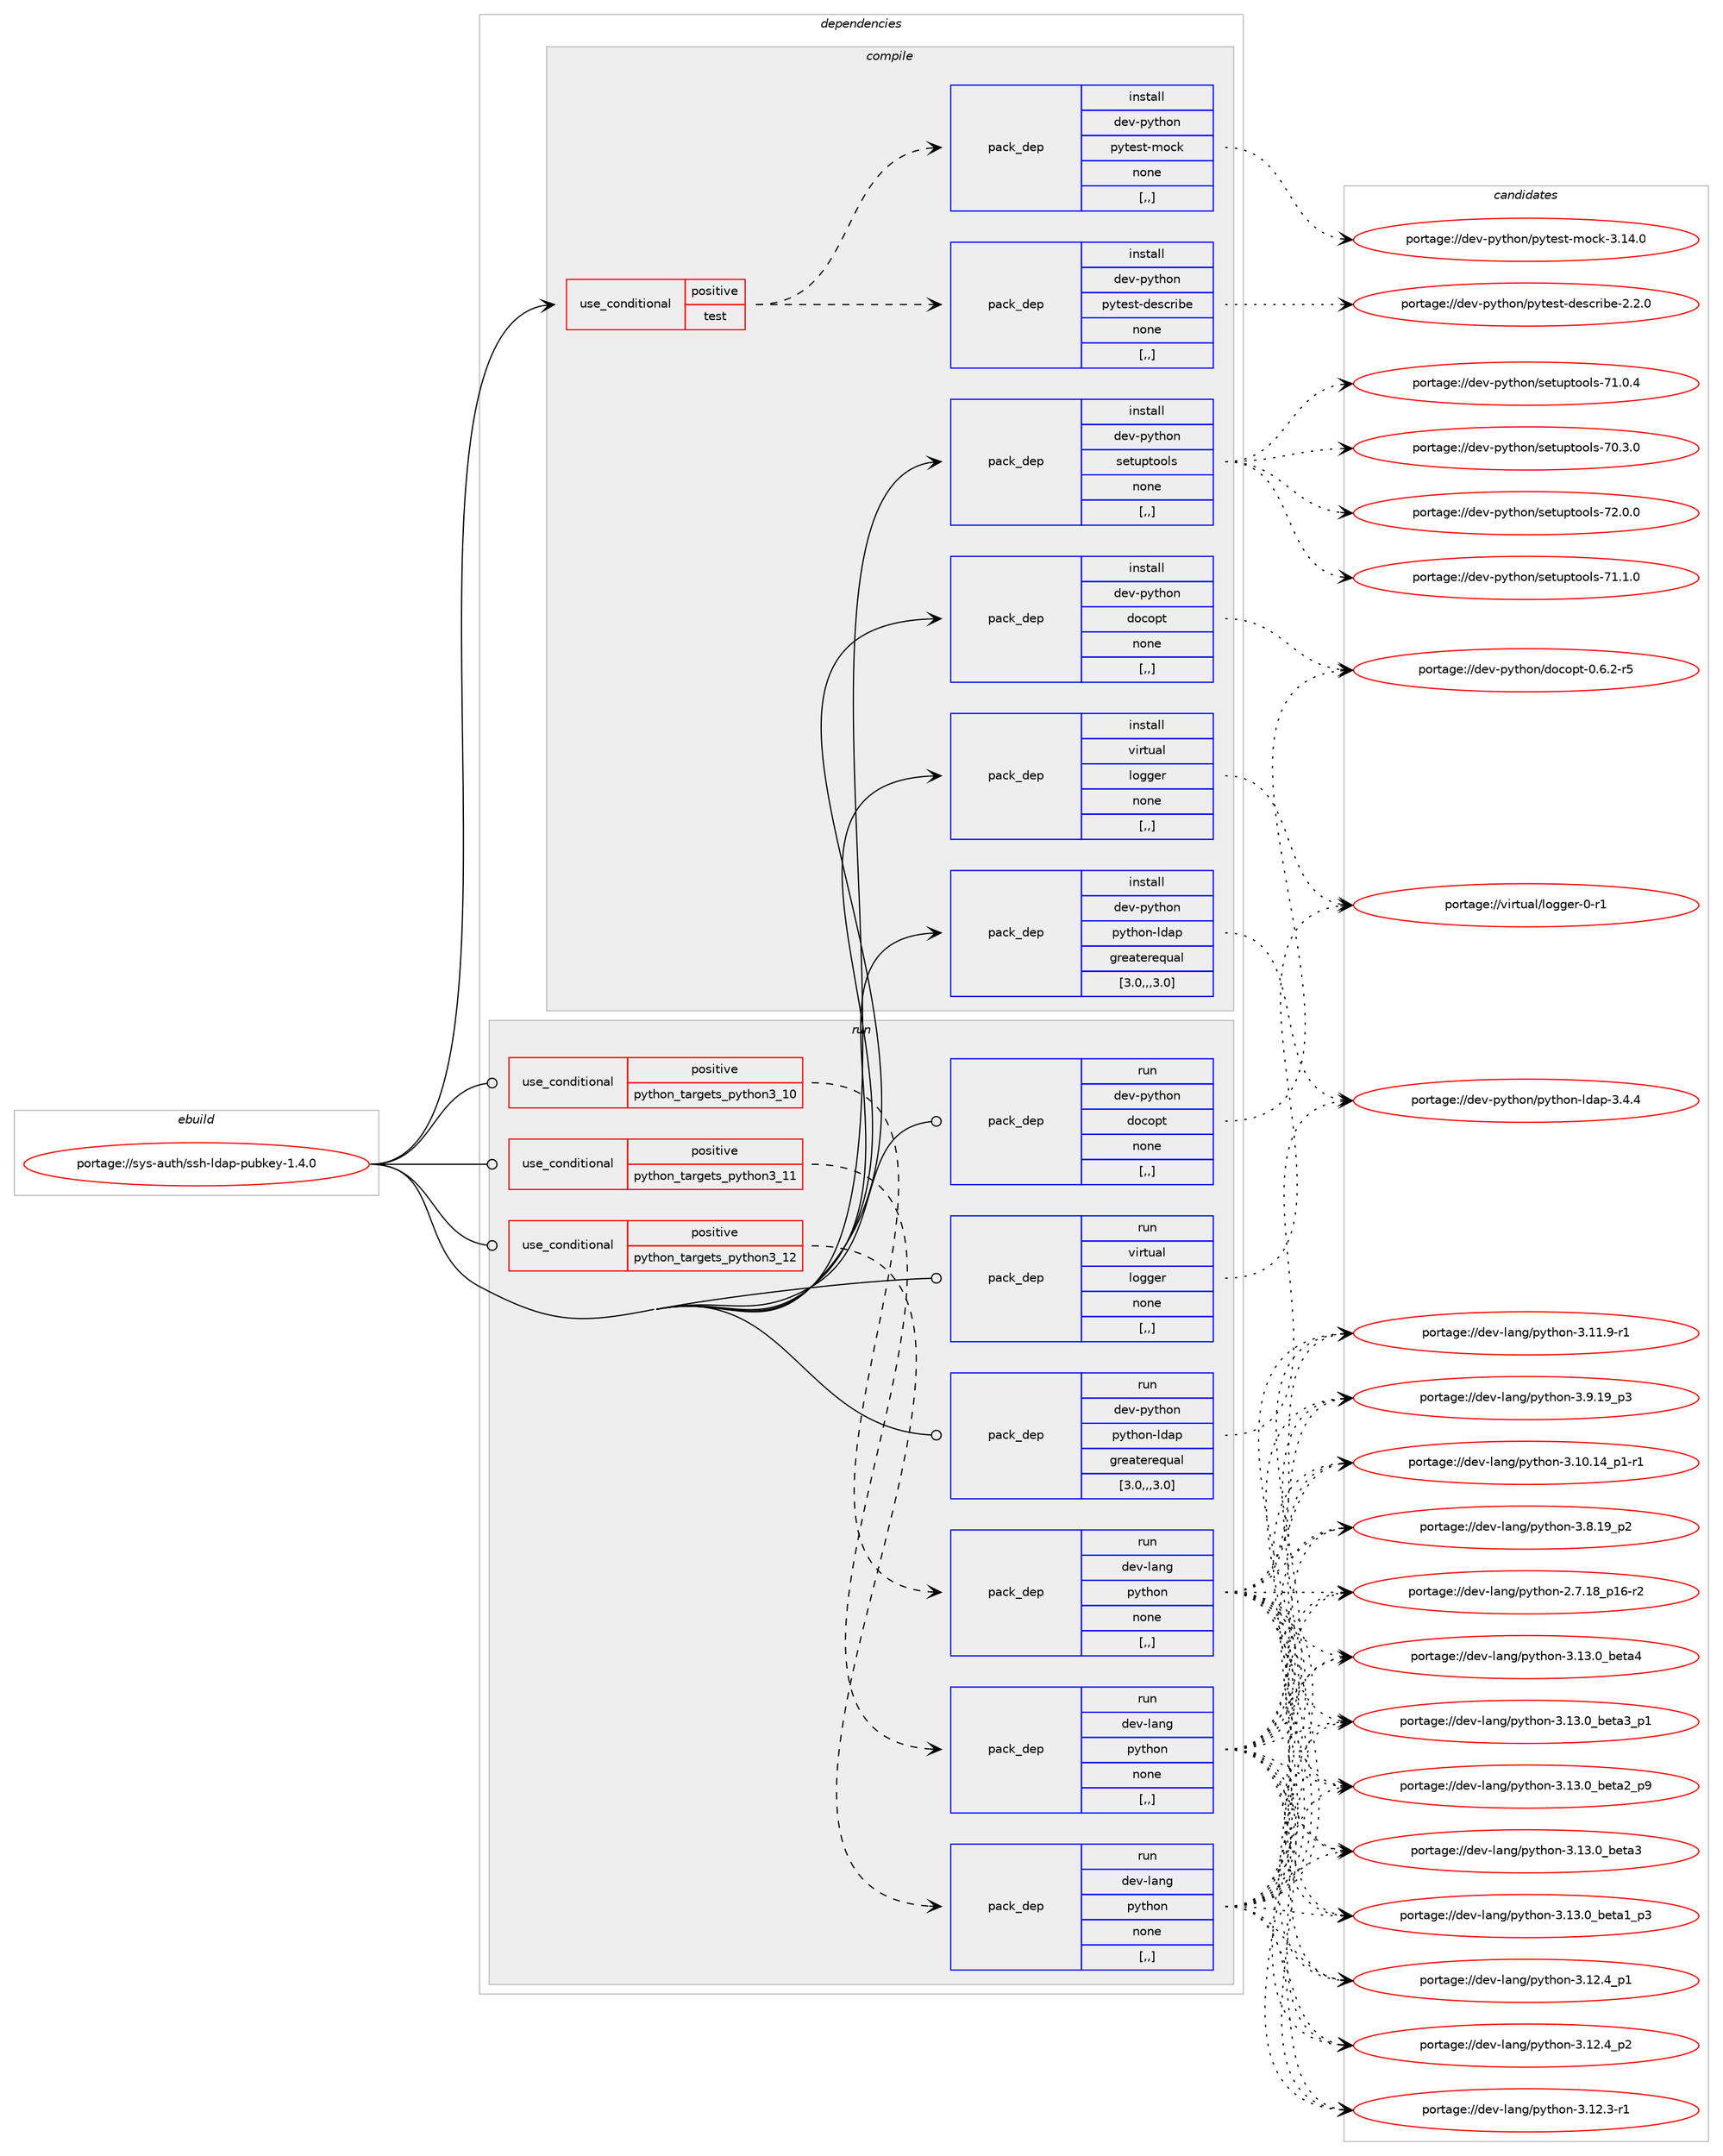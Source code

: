 digraph prolog {

# *************
# Graph options
# *************

newrank=true;
concentrate=true;
compound=true;
graph [rankdir=LR,fontname=Helvetica,fontsize=10,ranksep=1.5];#, ranksep=2.5, nodesep=0.2];
edge  [arrowhead=vee];
node  [fontname=Helvetica,fontsize=10];

# **********
# The ebuild
# **********

subgraph cluster_leftcol {
color=gray;
label=<<i>ebuild</i>>;
id [label="portage://sys-auth/ssh-ldap-pubkey-1.4.0", color=red, width=4, href="../sys-auth/ssh-ldap-pubkey-1.4.0.svg"];
}

# ****************
# The dependencies
# ****************

subgraph cluster_midcol {
color=gray;
label=<<i>dependencies</i>>;
subgraph cluster_compile {
fillcolor="#eeeeee";
style=filled;
label=<<i>compile</i>>;
subgraph cond113327 {
dependency427281 [label=<<TABLE BORDER="0" CELLBORDER="1" CELLSPACING="0" CELLPADDING="4"><TR><TD ROWSPAN="3" CELLPADDING="10">use_conditional</TD></TR><TR><TD>positive</TD></TR><TR><TD>test</TD></TR></TABLE>>, shape=none, color=red];
subgraph pack311018 {
dependency427282 [label=<<TABLE BORDER="0" CELLBORDER="1" CELLSPACING="0" CELLPADDING="4" WIDTH="220"><TR><TD ROWSPAN="6" CELLPADDING="30">pack_dep</TD></TR><TR><TD WIDTH="110">install</TD></TR><TR><TD>dev-python</TD></TR><TR><TD>pytest-describe</TD></TR><TR><TD>none</TD></TR><TR><TD>[,,]</TD></TR></TABLE>>, shape=none, color=blue];
}
dependency427281:e -> dependency427282:w [weight=20,style="dashed",arrowhead="vee"];
subgraph pack311019 {
dependency427283 [label=<<TABLE BORDER="0" CELLBORDER="1" CELLSPACING="0" CELLPADDING="4" WIDTH="220"><TR><TD ROWSPAN="6" CELLPADDING="30">pack_dep</TD></TR><TR><TD WIDTH="110">install</TD></TR><TR><TD>dev-python</TD></TR><TR><TD>pytest-mock</TD></TR><TR><TD>none</TD></TR><TR><TD>[,,]</TD></TR></TABLE>>, shape=none, color=blue];
}
dependency427281:e -> dependency427283:w [weight=20,style="dashed",arrowhead="vee"];
}
id:e -> dependency427281:w [weight=20,style="solid",arrowhead="vee"];
subgraph pack311020 {
dependency427284 [label=<<TABLE BORDER="0" CELLBORDER="1" CELLSPACING="0" CELLPADDING="4" WIDTH="220"><TR><TD ROWSPAN="6" CELLPADDING="30">pack_dep</TD></TR><TR><TD WIDTH="110">install</TD></TR><TR><TD>dev-python</TD></TR><TR><TD>docopt</TD></TR><TR><TD>none</TD></TR><TR><TD>[,,]</TD></TR></TABLE>>, shape=none, color=blue];
}
id:e -> dependency427284:w [weight=20,style="solid",arrowhead="vee"];
subgraph pack311021 {
dependency427285 [label=<<TABLE BORDER="0" CELLBORDER="1" CELLSPACING="0" CELLPADDING="4" WIDTH="220"><TR><TD ROWSPAN="6" CELLPADDING="30">pack_dep</TD></TR><TR><TD WIDTH="110">install</TD></TR><TR><TD>dev-python</TD></TR><TR><TD>python-ldap</TD></TR><TR><TD>greaterequal</TD></TR><TR><TD>[3.0,,,3.0]</TD></TR></TABLE>>, shape=none, color=blue];
}
id:e -> dependency427285:w [weight=20,style="solid",arrowhead="vee"];
subgraph pack311022 {
dependency427286 [label=<<TABLE BORDER="0" CELLBORDER="1" CELLSPACING="0" CELLPADDING="4" WIDTH="220"><TR><TD ROWSPAN="6" CELLPADDING="30">pack_dep</TD></TR><TR><TD WIDTH="110">install</TD></TR><TR><TD>dev-python</TD></TR><TR><TD>setuptools</TD></TR><TR><TD>none</TD></TR><TR><TD>[,,]</TD></TR></TABLE>>, shape=none, color=blue];
}
id:e -> dependency427286:w [weight=20,style="solid",arrowhead="vee"];
subgraph pack311023 {
dependency427287 [label=<<TABLE BORDER="0" CELLBORDER="1" CELLSPACING="0" CELLPADDING="4" WIDTH="220"><TR><TD ROWSPAN="6" CELLPADDING="30">pack_dep</TD></TR><TR><TD WIDTH="110">install</TD></TR><TR><TD>virtual</TD></TR><TR><TD>logger</TD></TR><TR><TD>none</TD></TR><TR><TD>[,,]</TD></TR></TABLE>>, shape=none, color=blue];
}
id:e -> dependency427287:w [weight=20,style="solid",arrowhead="vee"];
}
subgraph cluster_compileandrun {
fillcolor="#eeeeee";
style=filled;
label=<<i>compile and run</i>>;
}
subgraph cluster_run {
fillcolor="#eeeeee";
style=filled;
label=<<i>run</i>>;
subgraph cond113328 {
dependency427288 [label=<<TABLE BORDER="0" CELLBORDER="1" CELLSPACING="0" CELLPADDING="4"><TR><TD ROWSPAN="3" CELLPADDING="10">use_conditional</TD></TR><TR><TD>positive</TD></TR><TR><TD>python_targets_python3_10</TD></TR></TABLE>>, shape=none, color=red];
subgraph pack311024 {
dependency427289 [label=<<TABLE BORDER="0" CELLBORDER="1" CELLSPACING="0" CELLPADDING="4" WIDTH="220"><TR><TD ROWSPAN="6" CELLPADDING="30">pack_dep</TD></TR><TR><TD WIDTH="110">run</TD></TR><TR><TD>dev-lang</TD></TR><TR><TD>python</TD></TR><TR><TD>none</TD></TR><TR><TD>[,,]</TD></TR></TABLE>>, shape=none, color=blue];
}
dependency427288:e -> dependency427289:w [weight=20,style="dashed",arrowhead="vee"];
}
id:e -> dependency427288:w [weight=20,style="solid",arrowhead="odot"];
subgraph cond113329 {
dependency427290 [label=<<TABLE BORDER="0" CELLBORDER="1" CELLSPACING="0" CELLPADDING="4"><TR><TD ROWSPAN="3" CELLPADDING="10">use_conditional</TD></TR><TR><TD>positive</TD></TR><TR><TD>python_targets_python3_11</TD></TR></TABLE>>, shape=none, color=red];
subgraph pack311025 {
dependency427291 [label=<<TABLE BORDER="0" CELLBORDER="1" CELLSPACING="0" CELLPADDING="4" WIDTH="220"><TR><TD ROWSPAN="6" CELLPADDING="30">pack_dep</TD></TR><TR><TD WIDTH="110">run</TD></TR><TR><TD>dev-lang</TD></TR><TR><TD>python</TD></TR><TR><TD>none</TD></TR><TR><TD>[,,]</TD></TR></TABLE>>, shape=none, color=blue];
}
dependency427290:e -> dependency427291:w [weight=20,style="dashed",arrowhead="vee"];
}
id:e -> dependency427290:w [weight=20,style="solid",arrowhead="odot"];
subgraph cond113330 {
dependency427292 [label=<<TABLE BORDER="0" CELLBORDER="1" CELLSPACING="0" CELLPADDING="4"><TR><TD ROWSPAN="3" CELLPADDING="10">use_conditional</TD></TR><TR><TD>positive</TD></TR><TR><TD>python_targets_python3_12</TD></TR></TABLE>>, shape=none, color=red];
subgraph pack311026 {
dependency427293 [label=<<TABLE BORDER="0" CELLBORDER="1" CELLSPACING="0" CELLPADDING="4" WIDTH="220"><TR><TD ROWSPAN="6" CELLPADDING="30">pack_dep</TD></TR><TR><TD WIDTH="110">run</TD></TR><TR><TD>dev-lang</TD></TR><TR><TD>python</TD></TR><TR><TD>none</TD></TR><TR><TD>[,,]</TD></TR></TABLE>>, shape=none, color=blue];
}
dependency427292:e -> dependency427293:w [weight=20,style="dashed",arrowhead="vee"];
}
id:e -> dependency427292:w [weight=20,style="solid",arrowhead="odot"];
subgraph pack311027 {
dependency427294 [label=<<TABLE BORDER="0" CELLBORDER="1" CELLSPACING="0" CELLPADDING="4" WIDTH="220"><TR><TD ROWSPAN="6" CELLPADDING="30">pack_dep</TD></TR><TR><TD WIDTH="110">run</TD></TR><TR><TD>dev-python</TD></TR><TR><TD>docopt</TD></TR><TR><TD>none</TD></TR><TR><TD>[,,]</TD></TR></TABLE>>, shape=none, color=blue];
}
id:e -> dependency427294:w [weight=20,style="solid",arrowhead="odot"];
subgraph pack311028 {
dependency427295 [label=<<TABLE BORDER="0" CELLBORDER="1" CELLSPACING="0" CELLPADDING="4" WIDTH="220"><TR><TD ROWSPAN="6" CELLPADDING="30">pack_dep</TD></TR><TR><TD WIDTH="110">run</TD></TR><TR><TD>dev-python</TD></TR><TR><TD>python-ldap</TD></TR><TR><TD>greaterequal</TD></TR><TR><TD>[3.0,,,3.0]</TD></TR></TABLE>>, shape=none, color=blue];
}
id:e -> dependency427295:w [weight=20,style="solid",arrowhead="odot"];
subgraph pack311029 {
dependency427296 [label=<<TABLE BORDER="0" CELLBORDER="1" CELLSPACING="0" CELLPADDING="4" WIDTH="220"><TR><TD ROWSPAN="6" CELLPADDING="30">pack_dep</TD></TR><TR><TD WIDTH="110">run</TD></TR><TR><TD>virtual</TD></TR><TR><TD>logger</TD></TR><TR><TD>none</TD></TR><TR><TD>[,,]</TD></TR></TABLE>>, shape=none, color=blue];
}
id:e -> dependency427296:w [weight=20,style="solid",arrowhead="odot"];
}
}

# **************
# The candidates
# **************

subgraph cluster_choices {
rank=same;
color=gray;
label=<<i>candidates</i>>;

subgraph choice311018 {
color=black;
nodesep=1;
choice1001011184511212111610411111047112121116101115116451001011159911410598101455046504648 [label="portage://dev-python/pytest-describe-2.2.0", color=red, width=4,href="../dev-python/pytest-describe-2.2.0.svg"];
dependency427282:e -> choice1001011184511212111610411111047112121116101115116451001011159911410598101455046504648:w [style=dotted,weight="100"];
}
subgraph choice311019 {
color=black;
nodesep=1;
choice1001011184511212111610411111047112121116101115116451091119910745514649524648 [label="portage://dev-python/pytest-mock-3.14.0", color=red, width=4,href="../dev-python/pytest-mock-3.14.0.svg"];
dependency427283:e -> choice1001011184511212111610411111047112121116101115116451091119910745514649524648:w [style=dotted,weight="100"];
}
subgraph choice311020 {
color=black;
nodesep=1;
choice1001011184511212111610411111047100111991111121164548465446504511453 [label="portage://dev-python/docopt-0.6.2-r5", color=red, width=4,href="../dev-python/docopt-0.6.2-r5.svg"];
dependency427284:e -> choice1001011184511212111610411111047100111991111121164548465446504511453:w [style=dotted,weight="100"];
}
subgraph choice311021 {
color=black;
nodesep=1;
choice10010111845112121116104111110471121211161041111104510810097112455146524652 [label="portage://dev-python/python-ldap-3.4.4", color=red, width=4,href="../dev-python/python-ldap-3.4.4.svg"];
dependency427285:e -> choice10010111845112121116104111110471121211161041111104510810097112455146524652:w [style=dotted,weight="100"];
}
subgraph choice311022 {
color=black;
nodesep=1;
choice100101118451121211161041111104711510111611711211611111110811545555046484648 [label="portage://dev-python/setuptools-72.0.0", color=red, width=4,href="../dev-python/setuptools-72.0.0.svg"];
choice100101118451121211161041111104711510111611711211611111110811545554946494648 [label="portage://dev-python/setuptools-71.1.0", color=red, width=4,href="../dev-python/setuptools-71.1.0.svg"];
choice100101118451121211161041111104711510111611711211611111110811545554946484652 [label="portage://dev-python/setuptools-71.0.4", color=red, width=4,href="../dev-python/setuptools-71.0.4.svg"];
choice100101118451121211161041111104711510111611711211611111110811545554846514648 [label="portage://dev-python/setuptools-70.3.0", color=red, width=4,href="../dev-python/setuptools-70.3.0.svg"];
dependency427286:e -> choice100101118451121211161041111104711510111611711211611111110811545555046484648:w [style=dotted,weight="100"];
dependency427286:e -> choice100101118451121211161041111104711510111611711211611111110811545554946494648:w [style=dotted,weight="100"];
dependency427286:e -> choice100101118451121211161041111104711510111611711211611111110811545554946484652:w [style=dotted,weight="100"];
dependency427286:e -> choice100101118451121211161041111104711510111611711211611111110811545554846514648:w [style=dotted,weight="100"];
}
subgraph choice311023 {
color=black;
nodesep=1;
choice118105114116117971084710811110310310111445484511449 [label="portage://virtual/logger-0-r1", color=red, width=4,href="../virtual/logger-0-r1.svg"];
dependency427287:e -> choice118105114116117971084710811110310310111445484511449:w [style=dotted,weight="100"];
}
subgraph choice311024 {
color=black;
nodesep=1;
choice1001011184510897110103471121211161041111104551464951464895981011169752 [label="portage://dev-lang/python-3.13.0_beta4", color=red, width=4,href="../dev-lang/python-3.13.0_beta4.svg"];
choice10010111845108971101034711212111610411111045514649514648959810111697519511249 [label="portage://dev-lang/python-3.13.0_beta3_p1", color=red, width=4,href="../dev-lang/python-3.13.0_beta3_p1.svg"];
choice1001011184510897110103471121211161041111104551464951464895981011169751 [label="portage://dev-lang/python-3.13.0_beta3", color=red, width=4,href="../dev-lang/python-3.13.0_beta3.svg"];
choice10010111845108971101034711212111610411111045514649514648959810111697509511257 [label="portage://dev-lang/python-3.13.0_beta2_p9", color=red, width=4,href="../dev-lang/python-3.13.0_beta2_p9.svg"];
choice10010111845108971101034711212111610411111045514649514648959810111697499511251 [label="portage://dev-lang/python-3.13.0_beta1_p3", color=red, width=4,href="../dev-lang/python-3.13.0_beta1_p3.svg"];
choice100101118451089711010347112121116104111110455146495046529511250 [label="portage://dev-lang/python-3.12.4_p2", color=red, width=4,href="../dev-lang/python-3.12.4_p2.svg"];
choice100101118451089711010347112121116104111110455146495046529511249 [label="portage://dev-lang/python-3.12.4_p1", color=red, width=4,href="../dev-lang/python-3.12.4_p1.svg"];
choice100101118451089711010347112121116104111110455146495046514511449 [label="portage://dev-lang/python-3.12.3-r1", color=red, width=4,href="../dev-lang/python-3.12.3-r1.svg"];
choice100101118451089711010347112121116104111110455146494946574511449 [label="portage://dev-lang/python-3.11.9-r1", color=red, width=4,href="../dev-lang/python-3.11.9-r1.svg"];
choice100101118451089711010347112121116104111110455146494846495295112494511449 [label="portage://dev-lang/python-3.10.14_p1-r1", color=red, width=4,href="../dev-lang/python-3.10.14_p1-r1.svg"];
choice100101118451089711010347112121116104111110455146574649579511251 [label="portage://dev-lang/python-3.9.19_p3", color=red, width=4,href="../dev-lang/python-3.9.19_p3.svg"];
choice100101118451089711010347112121116104111110455146564649579511250 [label="portage://dev-lang/python-3.8.19_p2", color=red, width=4,href="../dev-lang/python-3.8.19_p2.svg"];
choice100101118451089711010347112121116104111110455046554649569511249544511450 [label="portage://dev-lang/python-2.7.18_p16-r2", color=red, width=4,href="../dev-lang/python-2.7.18_p16-r2.svg"];
dependency427289:e -> choice1001011184510897110103471121211161041111104551464951464895981011169752:w [style=dotted,weight="100"];
dependency427289:e -> choice10010111845108971101034711212111610411111045514649514648959810111697519511249:w [style=dotted,weight="100"];
dependency427289:e -> choice1001011184510897110103471121211161041111104551464951464895981011169751:w [style=dotted,weight="100"];
dependency427289:e -> choice10010111845108971101034711212111610411111045514649514648959810111697509511257:w [style=dotted,weight="100"];
dependency427289:e -> choice10010111845108971101034711212111610411111045514649514648959810111697499511251:w [style=dotted,weight="100"];
dependency427289:e -> choice100101118451089711010347112121116104111110455146495046529511250:w [style=dotted,weight="100"];
dependency427289:e -> choice100101118451089711010347112121116104111110455146495046529511249:w [style=dotted,weight="100"];
dependency427289:e -> choice100101118451089711010347112121116104111110455146495046514511449:w [style=dotted,weight="100"];
dependency427289:e -> choice100101118451089711010347112121116104111110455146494946574511449:w [style=dotted,weight="100"];
dependency427289:e -> choice100101118451089711010347112121116104111110455146494846495295112494511449:w [style=dotted,weight="100"];
dependency427289:e -> choice100101118451089711010347112121116104111110455146574649579511251:w [style=dotted,weight="100"];
dependency427289:e -> choice100101118451089711010347112121116104111110455146564649579511250:w [style=dotted,weight="100"];
dependency427289:e -> choice100101118451089711010347112121116104111110455046554649569511249544511450:w [style=dotted,weight="100"];
}
subgraph choice311025 {
color=black;
nodesep=1;
choice1001011184510897110103471121211161041111104551464951464895981011169752 [label="portage://dev-lang/python-3.13.0_beta4", color=red, width=4,href="../dev-lang/python-3.13.0_beta4.svg"];
choice10010111845108971101034711212111610411111045514649514648959810111697519511249 [label="portage://dev-lang/python-3.13.0_beta3_p1", color=red, width=4,href="../dev-lang/python-3.13.0_beta3_p1.svg"];
choice1001011184510897110103471121211161041111104551464951464895981011169751 [label="portage://dev-lang/python-3.13.0_beta3", color=red, width=4,href="../dev-lang/python-3.13.0_beta3.svg"];
choice10010111845108971101034711212111610411111045514649514648959810111697509511257 [label="portage://dev-lang/python-3.13.0_beta2_p9", color=red, width=4,href="../dev-lang/python-3.13.0_beta2_p9.svg"];
choice10010111845108971101034711212111610411111045514649514648959810111697499511251 [label="portage://dev-lang/python-3.13.0_beta1_p3", color=red, width=4,href="../dev-lang/python-3.13.0_beta1_p3.svg"];
choice100101118451089711010347112121116104111110455146495046529511250 [label="portage://dev-lang/python-3.12.4_p2", color=red, width=4,href="../dev-lang/python-3.12.4_p2.svg"];
choice100101118451089711010347112121116104111110455146495046529511249 [label="portage://dev-lang/python-3.12.4_p1", color=red, width=4,href="../dev-lang/python-3.12.4_p1.svg"];
choice100101118451089711010347112121116104111110455146495046514511449 [label="portage://dev-lang/python-3.12.3-r1", color=red, width=4,href="../dev-lang/python-3.12.3-r1.svg"];
choice100101118451089711010347112121116104111110455146494946574511449 [label="portage://dev-lang/python-3.11.9-r1", color=red, width=4,href="../dev-lang/python-3.11.9-r1.svg"];
choice100101118451089711010347112121116104111110455146494846495295112494511449 [label="portage://dev-lang/python-3.10.14_p1-r1", color=red, width=4,href="../dev-lang/python-3.10.14_p1-r1.svg"];
choice100101118451089711010347112121116104111110455146574649579511251 [label="portage://dev-lang/python-3.9.19_p3", color=red, width=4,href="../dev-lang/python-3.9.19_p3.svg"];
choice100101118451089711010347112121116104111110455146564649579511250 [label="portage://dev-lang/python-3.8.19_p2", color=red, width=4,href="../dev-lang/python-3.8.19_p2.svg"];
choice100101118451089711010347112121116104111110455046554649569511249544511450 [label="portage://dev-lang/python-2.7.18_p16-r2", color=red, width=4,href="../dev-lang/python-2.7.18_p16-r2.svg"];
dependency427291:e -> choice1001011184510897110103471121211161041111104551464951464895981011169752:w [style=dotted,weight="100"];
dependency427291:e -> choice10010111845108971101034711212111610411111045514649514648959810111697519511249:w [style=dotted,weight="100"];
dependency427291:e -> choice1001011184510897110103471121211161041111104551464951464895981011169751:w [style=dotted,weight="100"];
dependency427291:e -> choice10010111845108971101034711212111610411111045514649514648959810111697509511257:w [style=dotted,weight="100"];
dependency427291:e -> choice10010111845108971101034711212111610411111045514649514648959810111697499511251:w [style=dotted,weight="100"];
dependency427291:e -> choice100101118451089711010347112121116104111110455146495046529511250:w [style=dotted,weight="100"];
dependency427291:e -> choice100101118451089711010347112121116104111110455146495046529511249:w [style=dotted,weight="100"];
dependency427291:e -> choice100101118451089711010347112121116104111110455146495046514511449:w [style=dotted,weight="100"];
dependency427291:e -> choice100101118451089711010347112121116104111110455146494946574511449:w [style=dotted,weight="100"];
dependency427291:e -> choice100101118451089711010347112121116104111110455146494846495295112494511449:w [style=dotted,weight="100"];
dependency427291:e -> choice100101118451089711010347112121116104111110455146574649579511251:w [style=dotted,weight="100"];
dependency427291:e -> choice100101118451089711010347112121116104111110455146564649579511250:w [style=dotted,weight="100"];
dependency427291:e -> choice100101118451089711010347112121116104111110455046554649569511249544511450:w [style=dotted,weight="100"];
}
subgraph choice311026 {
color=black;
nodesep=1;
choice1001011184510897110103471121211161041111104551464951464895981011169752 [label="portage://dev-lang/python-3.13.0_beta4", color=red, width=4,href="../dev-lang/python-3.13.0_beta4.svg"];
choice10010111845108971101034711212111610411111045514649514648959810111697519511249 [label="portage://dev-lang/python-3.13.0_beta3_p1", color=red, width=4,href="../dev-lang/python-3.13.0_beta3_p1.svg"];
choice1001011184510897110103471121211161041111104551464951464895981011169751 [label="portage://dev-lang/python-3.13.0_beta3", color=red, width=4,href="../dev-lang/python-3.13.0_beta3.svg"];
choice10010111845108971101034711212111610411111045514649514648959810111697509511257 [label="portage://dev-lang/python-3.13.0_beta2_p9", color=red, width=4,href="../dev-lang/python-3.13.0_beta2_p9.svg"];
choice10010111845108971101034711212111610411111045514649514648959810111697499511251 [label="portage://dev-lang/python-3.13.0_beta1_p3", color=red, width=4,href="../dev-lang/python-3.13.0_beta1_p3.svg"];
choice100101118451089711010347112121116104111110455146495046529511250 [label="portage://dev-lang/python-3.12.4_p2", color=red, width=4,href="../dev-lang/python-3.12.4_p2.svg"];
choice100101118451089711010347112121116104111110455146495046529511249 [label="portage://dev-lang/python-3.12.4_p1", color=red, width=4,href="../dev-lang/python-3.12.4_p1.svg"];
choice100101118451089711010347112121116104111110455146495046514511449 [label="portage://dev-lang/python-3.12.3-r1", color=red, width=4,href="../dev-lang/python-3.12.3-r1.svg"];
choice100101118451089711010347112121116104111110455146494946574511449 [label="portage://dev-lang/python-3.11.9-r1", color=red, width=4,href="../dev-lang/python-3.11.9-r1.svg"];
choice100101118451089711010347112121116104111110455146494846495295112494511449 [label="portage://dev-lang/python-3.10.14_p1-r1", color=red, width=4,href="../dev-lang/python-3.10.14_p1-r1.svg"];
choice100101118451089711010347112121116104111110455146574649579511251 [label="portage://dev-lang/python-3.9.19_p3", color=red, width=4,href="../dev-lang/python-3.9.19_p3.svg"];
choice100101118451089711010347112121116104111110455146564649579511250 [label="portage://dev-lang/python-3.8.19_p2", color=red, width=4,href="../dev-lang/python-3.8.19_p2.svg"];
choice100101118451089711010347112121116104111110455046554649569511249544511450 [label="portage://dev-lang/python-2.7.18_p16-r2", color=red, width=4,href="../dev-lang/python-2.7.18_p16-r2.svg"];
dependency427293:e -> choice1001011184510897110103471121211161041111104551464951464895981011169752:w [style=dotted,weight="100"];
dependency427293:e -> choice10010111845108971101034711212111610411111045514649514648959810111697519511249:w [style=dotted,weight="100"];
dependency427293:e -> choice1001011184510897110103471121211161041111104551464951464895981011169751:w [style=dotted,weight="100"];
dependency427293:e -> choice10010111845108971101034711212111610411111045514649514648959810111697509511257:w [style=dotted,weight="100"];
dependency427293:e -> choice10010111845108971101034711212111610411111045514649514648959810111697499511251:w [style=dotted,weight="100"];
dependency427293:e -> choice100101118451089711010347112121116104111110455146495046529511250:w [style=dotted,weight="100"];
dependency427293:e -> choice100101118451089711010347112121116104111110455146495046529511249:w [style=dotted,weight="100"];
dependency427293:e -> choice100101118451089711010347112121116104111110455146495046514511449:w [style=dotted,weight="100"];
dependency427293:e -> choice100101118451089711010347112121116104111110455146494946574511449:w [style=dotted,weight="100"];
dependency427293:e -> choice100101118451089711010347112121116104111110455146494846495295112494511449:w [style=dotted,weight="100"];
dependency427293:e -> choice100101118451089711010347112121116104111110455146574649579511251:w [style=dotted,weight="100"];
dependency427293:e -> choice100101118451089711010347112121116104111110455146564649579511250:w [style=dotted,weight="100"];
dependency427293:e -> choice100101118451089711010347112121116104111110455046554649569511249544511450:w [style=dotted,weight="100"];
}
subgraph choice311027 {
color=black;
nodesep=1;
choice1001011184511212111610411111047100111991111121164548465446504511453 [label="portage://dev-python/docopt-0.6.2-r5", color=red, width=4,href="../dev-python/docopt-0.6.2-r5.svg"];
dependency427294:e -> choice1001011184511212111610411111047100111991111121164548465446504511453:w [style=dotted,weight="100"];
}
subgraph choice311028 {
color=black;
nodesep=1;
choice10010111845112121116104111110471121211161041111104510810097112455146524652 [label="portage://dev-python/python-ldap-3.4.4", color=red, width=4,href="../dev-python/python-ldap-3.4.4.svg"];
dependency427295:e -> choice10010111845112121116104111110471121211161041111104510810097112455146524652:w [style=dotted,weight="100"];
}
subgraph choice311029 {
color=black;
nodesep=1;
choice118105114116117971084710811110310310111445484511449 [label="portage://virtual/logger-0-r1", color=red, width=4,href="../virtual/logger-0-r1.svg"];
dependency427296:e -> choice118105114116117971084710811110310310111445484511449:w [style=dotted,weight="100"];
}
}

}
